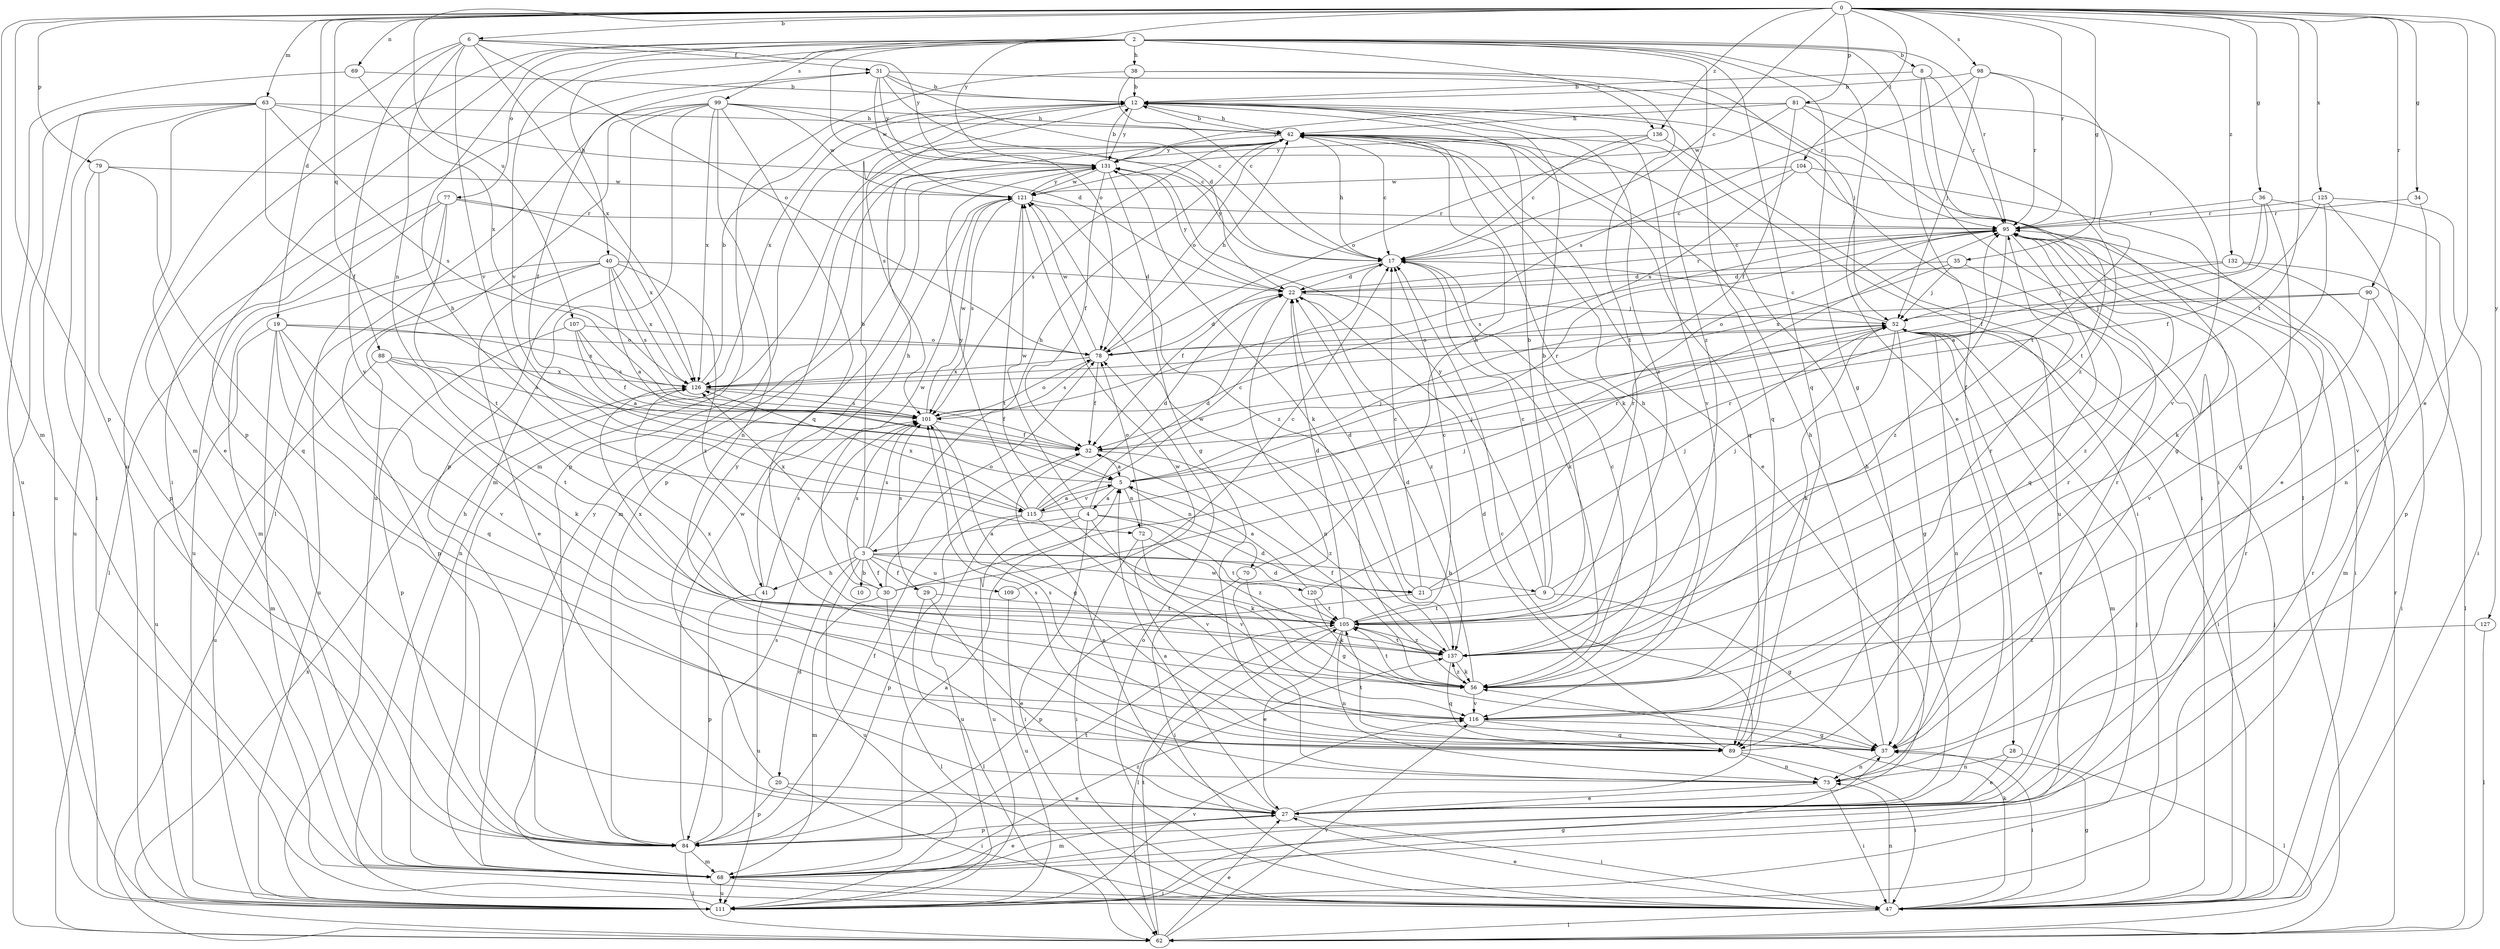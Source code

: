 strict digraph  {
0;
2;
3;
4;
5;
6;
8;
9;
10;
12;
17;
19;
20;
21;
22;
27;
28;
29;
30;
31;
32;
34;
35;
36;
37;
38;
40;
41;
42;
47;
52;
56;
62;
63;
68;
69;
70;
72;
73;
77;
78;
79;
81;
84;
88;
89;
90;
95;
98;
99;
101;
104;
105;
107;
109;
111;
115;
116;
120;
121;
125;
126;
127;
131;
132;
136;
137;
0 -> 6  [label=b];
0 -> 17  [label=c];
0 -> 19  [label=d];
0 -> 27  [label=e];
0 -> 34  [label=g];
0 -> 35  [label=g];
0 -> 36  [label=g];
0 -> 63  [label=m];
0 -> 68  [label=m];
0 -> 69  [label=n];
0 -> 79  [label=p];
0 -> 81  [label=p];
0 -> 84  [label=p];
0 -> 88  [label=q];
0 -> 90  [label=r];
0 -> 95  [label=r];
0 -> 98  [label=s];
0 -> 104  [label=t];
0 -> 105  [label=t];
0 -> 107  [label=u];
0 -> 125  [label=x];
0 -> 127  [label=y];
0 -> 131  [label=y];
0 -> 132  [label=z];
0 -> 136  [label=z];
2 -> 8  [label=b];
2 -> 27  [label=e];
2 -> 28  [label=f];
2 -> 37  [label=g];
2 -> 38  [label=h];
2 -> 40  [label=h];
2 -> 41  [label=h];
2 -> 68  [label=m];
2 -> 77  [label=o];
2 -> 78  [label=o];
2 -> 84  [label=p];
2 -> 89  [label=q];
2 -> 95  [label=r];
2 -> 99  [label=s];
2 -> 115  [label=v];
2 -> 136  [label=z];
2 -> 137  [label=z];
3 -> 9  [label=b];
3 -> 10  [label=b];
3 -> 12  [label=b];
3 -> 20  [label=d];
3 -> 21  [label=d];
3 -> 29  [label=f];
3 -> 30  [label=f];
3 -> 41  [label=h];
3 -> 42  [label=h];
3 -> 101  [label=s];
3 -> 109  [label=u];
3 -> 111  [label=u];
3 -> 120  [label=w];
3 -> 126  [label=x];
4 -> 3  [label=a];
4 -> 21  [label=d];
4 -> 22  [label=d];
4 -> 47  [label=i];
4 -> 56  [label=k];
4 -> 105  [label=t];
4 -> 111  [label=u];
4 -> 121  [label=w];
5 -> 4  [label=a];
5 -> 31  [label=f];
5 -> 52  [label=j];
5 -> 70  [label=n];
5 -> 72  [label=n];
5 -> 95  [label=r];
5 -> 115  [label=v];
6 -> 31  [label=f];
6 -> 72  [label=n];
6 -> 78  [label=o];
6 -> 111  [label=u];
6 -> 115  [label=v];
6 -> 116  [label=v];
6 -> 126  [label=x];
6 -> 131  [label=y];
8 -> 12  [label=b];
8 -> 47  [label=i];
8 -> 62  [label=l];
8 -> 95  [label=r];
9 -> 12  [label=b];
9 -> 17  [label=c];
9 -> 37  [label=g];
9 -> 52  [label=j];
9 -> 105  [label=t];
9 -> 131  [label=y];
12 -> 42  [label=h];
12 -> 47  [label=i];
12 -> 84  [label=p];
12 -> 89  [label=q];
12 -> 101  [label=s];
12 -> 116  [label=v];
12 -> 126  [label=x];
12 -> 131  [label=y];
12 -> 137  [label=z];
17 -> 22  [label=d];
17 -> 32  [label=f];
17 -> 42  [label=h];
17 -> 56  [label=k];
17 -> 131  [label=y];
19 -> 68  [label=m];
19 -> 73  [label=n];
19 -> 78  [label=o];
19 -> 89  [label=q];
19 -> 111  [label=u];
19 -> 116  [label=v];
19 -> 126  [label=x];
20 -> 27  [label=e];
20 -> 47  [label=i];
20 -> 84  [label=p];
20 -> 131  [label=y];
21 -> 17  [label=c];
21 -> 22  [label=d];
21 -> 52  [label=j];
21 -> 84  [label=p];
21 -> 95  [label=r];
22 -> 52  [label=j];
22 -> 73  [label=n];
22 -> 95  [label=r];
22 -> 131  [label=y];
22 -> 137  [label=z];
27 -> 5  [label=a];
27 -> 17  [label=c];
27 -> 42  [label=h];
27 -> 47  [label=i];
27 -> 68  [label=m];
27 -> 84  [label=p];
28 -> 27  [label=e];
28 -> 62  [label=l];
28 -> 73  [label=n];
29 -> 27  [label=e];
29 -> 62  [label=l];
29 -> 101  [label=s];
29 -> 105  [label=t];
30 -> 52  [label=j];
30 -> 62  [label=l];
30 -> 68  [label=m];
30 -> 78  [label=o];
30 -> 95  [label=r];
30 -> 101  [label=s];
30 -> 121  [label=w];
31 -> 12  [label=b];
31 -> 17  [label=c];
31 -> 22  [label=d];
31 -> 47  [label=i];
31 -> 95  [label=r];
31 -> 121  [label=w];
31 -> 131  [label=y];
32 -> 5  [label=a];
32 -> 27  [label=e];
32 -> 137  [label=z];
34 -> 95  [label=r];
34 -> 116  [label=v];
35 -> 22  [label=d];
35 -> 52  [label=j];
35 -> 126  [label=x];
35 -> 137  [label=z];
36 -> 5  [label=a];
36 -> 32  [label=f];
36 -> 37  [label=g];
36 -> 84  [label=p];
36 -> 95  [label=r];
37 -> 42  [label=h];
37 -> 47  [label=i];
37 -> 73  [label=n];
37 -> 95  [label=r];
37 -> 101  [label=s];
37 -> 121  [label=w];
38 -> 12  [label=b];
38 -> 17  [label=c];
38 -> 52  [label=j];
38 -> 68  [label=m];
38 -> 105  [label=t];
40 -> 5  [label=a];
40 -> 22  [label=d];
40 -> 27  [label=e];
40 -> 84  [label=p];
40 -> 101  [label=s];
40 -> 111  [label=u];
40 -> 126  [label=x];
40 -> 137  [label=z];
41 -> 42  [label=h];
41 -> 84  [label=p];
41 -> 101  [label=s];
41 -> 111  [label=u];
42 -> 12  [label=b];
42 -> 17  [label=c];
42 -> 27  [label=e];
42 -> 47  [label=i];
42 -> 56  [label=k];
42 -> 78  [label=o];
42 -> 84  [label=p];
42 -> 89  [label=q];
42 -> 101  [label=s];
42 -> 131  [label=y];
47 -> 27  [label=e];
47 -> 37  [label=g];
47 -> 52  [label=j];
47 -> 56  [label=k];
47 -> 62  [label=l];
47 -> 73  [label=n];
47 -> 78  [label=o];
52 -> 17  [label=c];
52 -> 27  [label=e];
52 -> 37  [label=g];
52 -> 47  [label=i];
52 -> 56  [label=k];
52 -> 68  [label=m];
52 -> 73  [label=n];
52 -> 78  [label=o];
56 -> 17  [label=c];
56 -> 22  [label=d];
56 -> 32  [label=f];
56 -> 42  [label=h];
56 -> 95  [label=r];
56 -> 105  [label=t];
56 -> 116  [label=v];
56 -> 126  [label=x];
56 -> 137  [label=z];
62 -> 27  [label=e];
62 -> 95  [label=r];
62 -> 105  [label=t];
62 -> 116  [label=v];
62 -> 126  [label=x];
63 -> 22  [label=d];
63 -> 27  [label=e];
63 -> 32  [label=f];
63 -> 42  [label=h];
63 -> 47  [label=i];
63 -> 62  [label=l];
63 -> 101  [label=s];
63 -> 111  [label=u];
68 -> 5  [label=a];
68 -> 27  [label=e];
68 -> 47  [label=i];
68 -> 95  [label=r];
68 -> 111  [label=u];
68 -> 131  [label=y];
68 -> 137  [label=z];
69 -> 12  [label=b];
69 -> 111  [label=u];
69 -> 126  [label=x];
70 -> 37  [label=g];
70 -> 42  [label=h];
70 -> 47  [label=i];
72 -> 47  [label=i];
72 -> 78  [label=o];
72 -> 116  [label=v];
72 -> 137  [label=z];
73 -> 27  [label=e];
73 -> 47  [label=i];
77 -> 62  [label=l];
77 -> 68  [label=m];
77 -> 95  [label=r];
77 -> 105  [label=t];
77 -> 111  [label=u];
77 -> 126  [label=x];
78 -> 22  [label=d];
78 -> 32  [label=f];
78 -> 42  [label=h];
78 -> 101  [label=s];
78 -> 121  [label=w];
78 -> 126  [label=x];
79 -> 84  [label=p];
79 -> 89  [label=q];
79 -> 111  [label=u];
79 -> 121  [label=w];
81 -> 32  [label=f];
81 -> 42  [label=h];
81 -> 105  [label=t];
81 -> 116  [label=v];
81 -> 121  [label=w];
81 -> 131  [label=y];
81 -> 137  [label=z];
84 -> 32  [label=f];
84 -> 62  [label=l];
84 -> 68  [label=m];
84 -> 101  [label=s];
84 -> 105  [label=t];
84 -> 121  [label=w];
88 -> 56  [label=k];
88 -> 101  [label=s];
88 -> 105  [label=t];
88 -> 111  [label=u];
88 -> 126  [label=x];
89 -> 22  [label=d];
89 -> 47  [label=i];
89 -> 73  [label=n];
89 -> 95  [label=r];
89 -> 101  [label=s];
89 -> 105  [label=t];
90 -> 47  [label=i];
90 -> 52  [label=j];
90 -> 78  [label=o];
90 -> 116  [label=v];
95 -> 17  [label=c];
95 -> 47  [label=i];
95 -> 89  [label=q];
95 -> 101  [label=s];
95 -> 137  [label=z];
98 -> 12  [label=b];
98 -> 52  [label=j];
98 -> 95  [label=r];
98 -> 101  [label=s];
98 -> 105  [label=t];
99 -> 17  [label=c];
99 -> 42  [label=h];
99 -> 62  [label=l];
99 -> 68  [label=m];
99 -> 73  [label=n];
99 -> 84  [label=p];
99 -> 89  [label=q];
99 -> 111  [label=u];
99 -> 121  [label=w];
99 -> 126  [label=x];
101 -> 32  [label=f];
101 -> 37  [label=g];
101 -> 78  [label=o];
101 -> 121  [label=w];
104 -> 17  [label=c];
104 -> 27  [label=e];
104 -> 37  [label=g];
104 -> 121  [label=w];
104 -> 126  [label=x];
105 -> 12  [label=b];
105 -> 17  [label=c];
105 -> 22  [label=d];
105 -> 27  [label=e];
105 -> 62  [label=l];
105 -> 73  [label=n];
105 -> 137  [label=z];
107 -> 5  [label=a];
107 -> 32  [label=f];
107 -> 78  [label=o];
107 -> 84  [label=p];
107 -> 101  [label=s];
109 -> 17  [label=c];
109 -> 111  [label=u];
111 -> 37  [label=g];
111 -> 42  [label=h];
111 -> 52  [label=j];
111 -> 95  [label=r];
111 -> 116  [label=v];
115 -> 5  [label=a];
115 -> 17  [label=c];
115 -> 22  [label=d];
115 -> 52  [label=j];
115 -> 84  [label=p];
115 -> 111  [label=u];
115 -> 116  [label=v];
115 -> 126  [label=x];
115 -> 131  [label=y];
116 -> 37  [label=g];
116 -> 89  [label=q];
120 -> 5  [label=a];
120 -> 56  [label=k];
120 -> 95  [label=r];
120 -> 105  [label=t];
121 -> 95  [label=r];
121 -> 101  [label=s];
121 -> 105  [label=t];
121 -> 131  [label=y];
121 -> 137  [label=z];
125 -> 32  [label=f];
125 -> 47  [label=i];
125 -> 56  [label=k];
125 -> 73  [label=n];
125 -> 95  [label=r];
126 -> 12  [label=b];
126 -> 32  [label=f];
126 -> 101  [label=s];
127 -> 62  [label=l];
127 -> 137  [label=z];
131 -> 12  [label=b];
131 -> 32  [label=f];
131 -> 37  [label=g];
131 -> 56  [label=k];
131 -> 68  [label=m];
131 -> 121  [label=w];
132 -> 22  [label=d];
132 -> 52  [label=j];
132 -> 62  [label=l];
132 -> 68  [label=m];
136 -> 17  [label=c];
136 -> 78  [label=o];
136 -> 111  [label=u];
136 -> 131  [label=y];
137 -> 56  [label=k];
137 -> 89  [label=q];
137 -> 105  [label=t];
137 -> 121  [label=w];
137 -> 126  [label=x];
}
